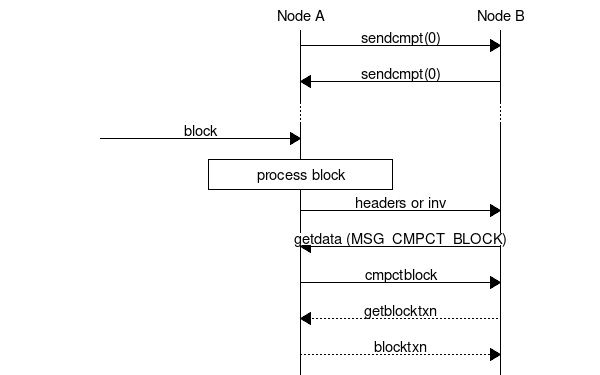 msc {
  wordwraparcs=on;
  outside [label="", linecolor="white"],
  "Node A",
  "Node B";

  "Node A" => "Node B" [label="sendcmpt(0)"];
  "Node A" <= "Node B" [label="sendcmpt(0)"];
  ...;
  outside => "Node A" [label="block"];
  "Node A" box "Node A" [label="process block"];
  "Node A" => "Node B" [label="headers or inv"];
  "Node A" <= "Node B" [label="getdata (MSG_CMPCT_BLOCK)"];
  "Node A" => "Node B" [label="cmpctblock"];
  "Node A" << "Node B" [label="getblocktxn"];
  "Node A" >> "Node B" [label="blocktxn"];
}